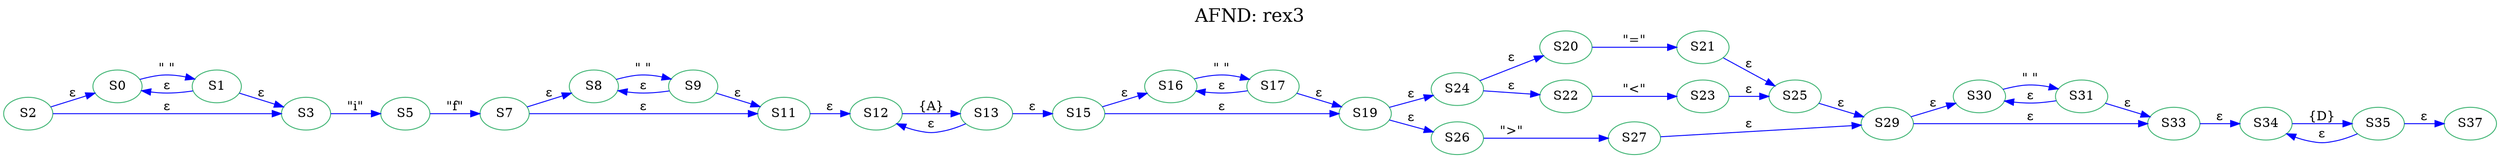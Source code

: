 digraph AFND { 
graph [label="AFND: rex3", labelloc=t, fontsize=20];
rankdir=LR;
edge [color=blue];
node [color = mediumseagreen];
"S0"[ label=S0 ]
"S1"[ label=S1 ]
"S2"[ label=S2 ]
"S3"[ label=S3 ]
"S5"[ label=S5 ]
"S7"[ label=S7 ]
"S8"[ label=S8 ]
"S9"[ label=S9 ]
"S11"[ label=S11 ]
"S12"[ label=S12 ]
"S13"[ label=S13 ]
"S15"[ label=S15 ]
"S16"[ label=S16 ]
"S17"[ label=S17 ]
"S19"[ label=S19 ]
"S20"[ label=S20 ]
"S21"[ label=S21 ]
"S22"[ label=S22 ]
"S23"[ label=S23 ]
"S24"[ label=S24 ]
"S25"[ label=S25 ]
"S26"[ label=S26 ]
"S27"[ label=S27 ]
"S29"[ label=S29 ]
"S30"[ label=S30 ]
"S31"[ label=S31 ]
"S33"[ label=S33 ]
"S34"[ label=S34 ]
"S35"[ label=S35 ]
"S0"->"S1"[label="\" \"" ];
"S2"->"S0"[label="ε" ];
"S0"->"S1"[label="ε" ,dir=back];
"S2"->"S3"[label="ε" ];
"S1"->"S3"[label="ε" ];
"S3"->"S5"[label="\"i\"" ];
"S5"->"S7"[label="\"f\"" ];
"S8"->"S9"[label="\" \"" ];
"S7"->"S8"[label="ε" ];
"S8"->"S9"[label="ε" ,dir=back];
"S7"->"S11"[label="ε" ];
"S9"->"S11"[label="ε" ];
"S12"->"S13"[label="{A}" ];
"S11"->"S12"[label="ε" ];
"S12"->"S13"[label="ε" ,dir=back];
"S13"->"S15"[label="ε" ];
"S16"->"S17"[label="\" \"" ];
"S15"->"S16"[label="ε" ];
"S16"->"S17"[label="ε" ,dir=back];
"S15"->"S19"[label="ε" ];
"S17"->"S19"[label="ε" ];
"S20"->"S21"[label="\"=\"" ];
"S22"->"S23"[label="\"<\"" ];
"S24"->"S20"[label="ε" ];
"S24"->"S22"[label="ε" ];
"S21"->"S25"[label="ε" ];
"S23"->"S25"[label="ε" ];
"S26"->"S27"[label="\">\"" ];
"S19"->"S24"[label="ε" ];
"S19"->"S26"[label="ε" ];
"S25"->"S29"[label="ε" ];
"S27"->"S29"[label="ε" ];
"S30"->"S31"[label="\" \"" ];
"S29"->"S30"[label="ε" ];
"S30"->"S31"[label="ε" ,dir=back];
"S29"->"S33"[label="ε" ];
"S31"->"S33"[label="ε" ];
"S34"->"S35"[label="{D}" ];
"S33"->"S34"[label="ε" ];
"S34"->"S35"[label="ε" ,dir=back];
"S35"->"S37"[label="ε" ];

}